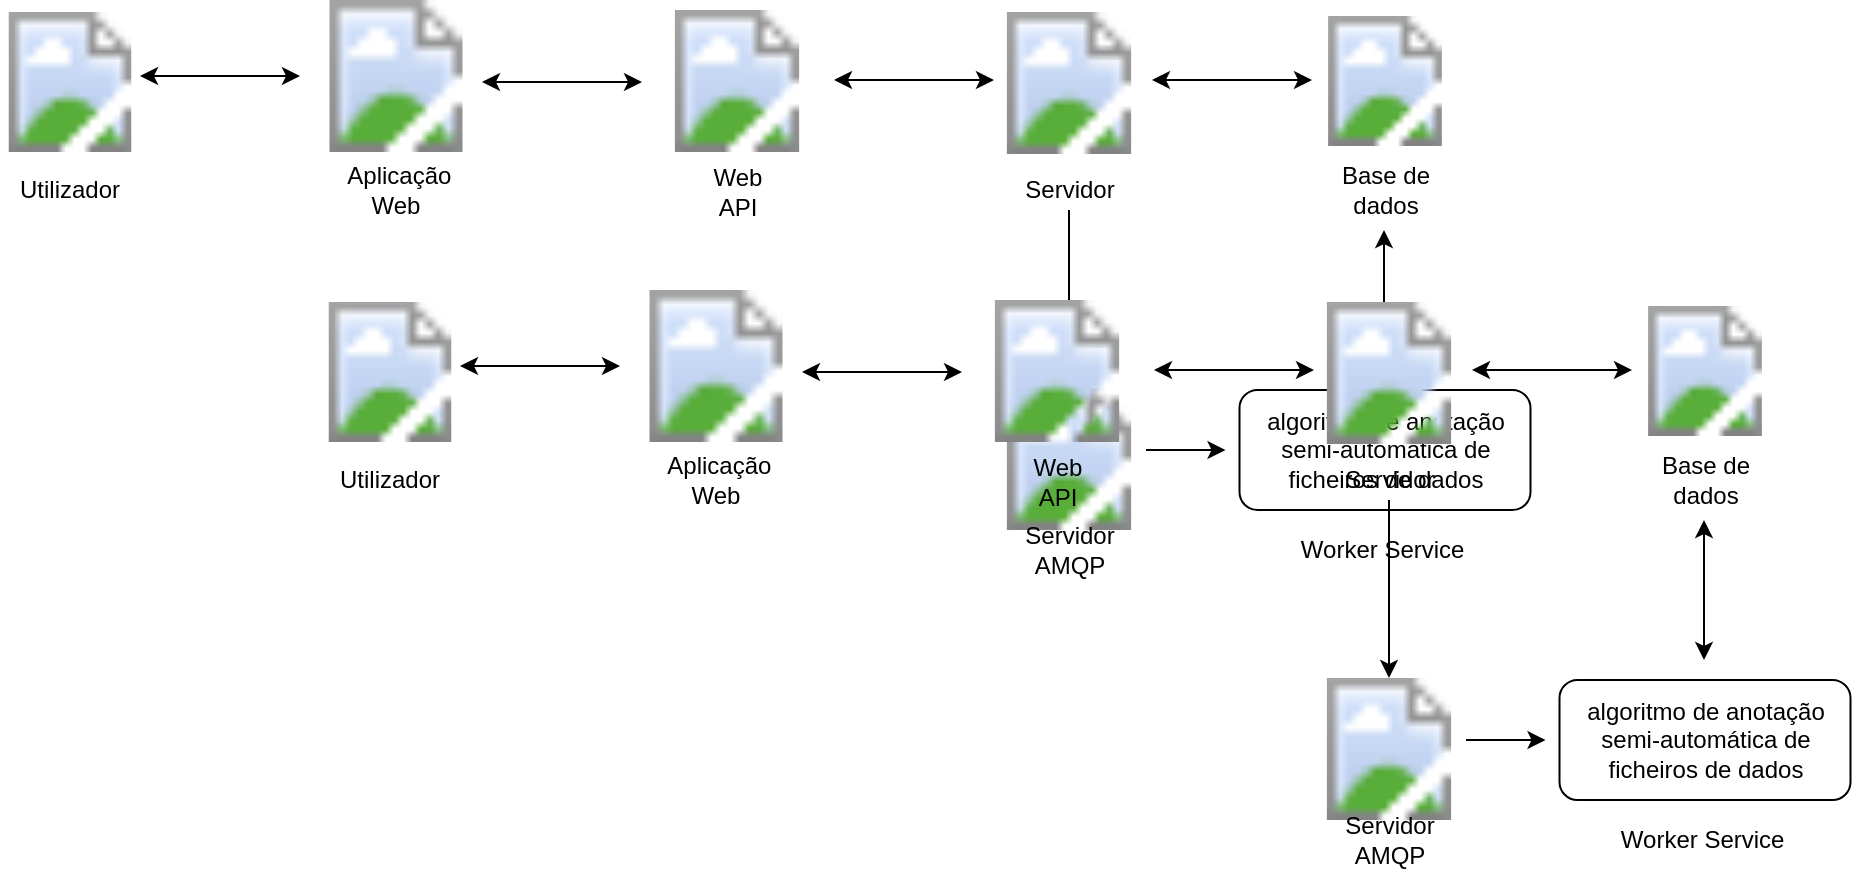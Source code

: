 <mxfile version="13.6.9" type="device"><diagram id="MCQOYmjWaxXSKb9aGjzv" name="Page-1"><mxGraphModel dx="1422" dy="713" grid="1" gridSize="10" guides="1" tooltips="1" connect="1" arrows="1" fold="1" page="1" pageScale="1" pageWidth="827" pageHeight="1169" math="0" shadow="0"><root><mxCell id="0"/><mxCell id="1" parent="0"/><mxCell id="0_k6-7-gBFnaidTuNq54-5" value="" style="shape=image;html=1;verticalLabelPosition=bottom;labelBackgroundColor=#ffffff;verticalAlign=top;imageAspect=1;aspect=fixed;image=https://cdn1.iconfinder.com/data/icons/home-appliances-49/100/Home_Appliances_9-512.png;" parent="1" vertex="1"><mxGeometry x="210" y="285" width="76" height="76" as="geometry"/></mxCell><mxCell id="0_k6-7-gBFnaidTuNq54-6" value="" style="shape=image;html=1;verticalLabelPosition=bottom;labelBackgroundColor=#ffffff;verticalAlign=top;imageAspect=1;aspect=fixed;image=https://image.flaticon.com/icons/png/512/115/115804.png;" parent="1" vertex="1"><mxGeometry x="383" y="290" width="71" height="71" as="geometry"/></mxCell><mxCell id="0_k6-7-gBFnaidTuNq54-7" value="" style="shape=image;html=1;verticalLabelPosition=bottom;labelBackgroundColor=#ffffff;verticalAlign=top;imageAspect=1;aspect=fixed;image=https://www.freepnglogos.com/uploads/server-png/server-icon-download-icons-17.png;" parent="1" vertex="1"><mxGeometry x="549" y="291" width="71" height="71" as="geometry"/></mxCell><mxCell id="0_k6-7-gBFnaidTuNq54-8" value="" style="shape=image;html=1;verticalLabelPosition=bottom;labelBackgroundColor=#ffffff;verticalAlign=top;imageAspect=1;aspect=fixed;image=https://clipartart.com/images/database-icon-clipart.jpg;" parent="1" vertex="1"><mxGeometry x="710" y="293" width="65" height="65" as="geometry"/></mxCell><mxCell id="0_k6-7-gBFnaidTuNq54-9" value="" style="shape=image;html=1;verticalLabelPosition=bottom;labelBackgroundColor=#ffffff;verticalAlign=top;imageAspect=1;aspect=fixed;image=https://icons-for-free.com/iconfiles/png/512/friend+human+man+member+person+profile+user+users+icon-1320168707291252637.png;" parent="1" vertex="1"><mxGeometry x="50" y="291" width="70" height="70" as="geometry"/></mxCell><mxCell id="0_k6-7-gBFnaidTuNq54-10" value="Utilizador" style="text;html=1;strokeColor=none;fillColor=none;align=center;verticalAlign=middle;whiteSpace=wrap;rounded=0;" parent="1" vertex="1"><mxGeometry x="65" y="370" width="40" height="20" as="geometry"/></mxCell><mxCell id="0_k6-7-gBFnaidTuNq54-11" value="&amp;nbsp;Aplicação Web" style="text;html=1;strokeColor=none;fillColor=none;align=center;verticalAlign=middle;whiteSpace=wrap;rounded=0;" parent="1" vertex="1"><mxGeometry x="217" y="370" width="62" height="20" as="geometry"/></mxCell><mxCell id="0_k6-7-gBFnaidTuNq54-12" value="Web API" style="text;html=1;strokeColor=none;fillColor=none;align=center;verticalAlign=middle;whiteSpace=wrap;rounded=0;" parent="1" vertex="1"><mxGeometry x="398.5" y="371" width="40" height="20" as="geometry"/></mxCell><mxCell id="0_k6-7-gBFnaidTuNq54-13" value="Servidor" style="text;html=1;strokeColor=none;fillColor=none;align=center;verticalAlign=middle;whiteSpace=wrap;rounded=0;" parent="1" vertex="1"><mxGeometry x="564.5" y="370" width="40" height="20" as="geometry"/></mxCell><mxCell id="0_k6-7-gBFnaidTuNq54-15" value="Base de dados" style="text;html=1;strokeColor=none;fillColor=none;align=center;verticalAlign=middle;whiteSpace=wrap;rounded=0;" parent="1" vertex="1"><mxGeometry x="718.75" y="370" width="47.5" height="20" as="geometry"/></mxCell><mxCell id="0_k6-7-gBFnaidTuNq54-16" value="" style="endArrow=classic;startArrow=classic;html=1;" parent="1" edge="1"><mxGeometry width="50" height="50" relative="1" as="geometry"><mxPoint x="120" y="323" as="sourcePoint"/><mxPoint x="200" y="323" as="targetPoint"/></mxGeometry></mxCell><mxCell id="0_k6-7-gBFnaidTuNq54-17" value="algoritmo de anotação semi-automática de ficheiros de dados" style="rounded=1;whiteSpace=wrap;html=1;" parent="1" vertex="1"><mxGeometry x="669.75" y="480" width="145.5" height="60" as="geometry"/></mxCell><mxCell id="0_k6-7-gBFnaidTuNq54-20" value="" style="endArrow=classic;startArrow=classic;html=1;" parent="1" edge="1"><mxGeometry width="50" height="50" relative="1" as="geometry"><mxPoint x="291" y="326" as="sourcePoint"/><mxPoint x="371" y="326" as="targetPoint"/></mxGeometry></mxCell><mxCell id="0_k6-7-gBFnaidTuNq54-21" value="" style="endArrow=classic;startArrow=classic;html=1;" parent="1" edge="1"><mxGeometry width="50" height="50" relative="1" as="geometry"><mxPoint x="467" y="325" as="sourcePoint"/><mxPoint x="547" y="325" as="targetPoint"/></mxGeometry></mxCell><mxCell id="0_k6-7-gBFnaidTuNq54-22" value="" style="endArrow=classic;startArrow=classic;html=1;" parent="1" edge="1"><mxGeometry width="50" height="50" relative="1" as="geometry"><mxPoint x="626" y="325" as="sourcePoint"/><mxPoint x="706" y="325" as="targetPoint"/></mxGeometry></mxCell><mxCell id="pM94c-hRPfrLM1g0Lbwx-1" value="Worker Service&amp;nbsp;" style="text;html=1;strokeColor=none;fillColor=none;align=center;verticalAlign=middle;whiteSpace=wrap;rounded=0;" parent="1" vertex="1"><mxGeometry x="684.75" y="550" width="115.5" height="20" as="geometry"/></mxCell><mxCell id="rVUCRxhgP1XCQQIbPld4-1" value="" style="shape=image;html=1;verticalLabelPosition=bottom;labelBackgroundColor=#ffffff;verticalAlign=top;imageAspect=1;aspect=fixed;image=https://www.freepnglogos.com/uploads/server-png/server-icon-download-icons-17.png;" parent="1" vertex="1"><mxGeometry x="549" y="479" width="71" height="71" as="geometry"/></mxCell><mxCell id="rVUCRxhgP1XCQQIbPld4-2" value="Servidor AMQP" style="text;html=1;strokeColor=none;fillColor=none;align=center;verticalAlign=middle;whiteSpace=wrap;rounded=0;" parent="1" vertex="1"><mxGeometry x="564.5" y="550" width="40" height="20" as="geometry"/></mxCell><mxCell id="rVUCRxhgP1XCQQIbPld4-3" value="" style="endArrow=classic;html=1;exitX=0.5;exitY=1;exitDx=0;exitDy=0;entryX=0.5;entryY=0;entryDx=0;entryDy=0;" parent="1" source="0_k6-7-gBFnaidTuNq54-13" target="rVUCRxhgP1XCQQIbPld4-1" edge="1"><mxGeometry width="50" height="50" relative="1" as="geometry"><mxPoint x="490" y="535" as="sourcePoint"/><mxPoint x="540" y="485" as="targetPoint"/></mxGeometry></mxCell><mxCell id="rVUCRxhgP1XCQQIbPld4-5" value="" style="endArrow=classic;html=1;entryX=0;entryY=0.5;entryDx=0;entryDy=0;" parent="1" edge="1"><mxGeometry width="50" height="50" relative="1" as="geometry"><mxPoint x="623" y="510" as="sourcePoint"/><mxPoint x="662.75" y="510" as="targetPoint"/></mxGeometry></mxCell><mxCell id="Q14zDZ8HVb3ltB6yhGKZ-1" value="" style="endArrow=classic;startArrow=classic;html=1;" edge="1" parent="1"><mxGeometry width="50" height="50" relative="1" as="geometry"><mxPoint x="742" y="470" as="sourcePoint"/><mxPoint x="742" y="400" as="targetPoint"/></mxGeometry></mxCell><mxCell id="Q14zDZ8HVb3ltB6yhGKZ-2" value="" style="shape=image;html=1;verticalLabelPosition=bottom;labelBackgroundColor=#ffffff;verticalAlign=top;imageAspect=1;aspect=fixed;image=https://cdn1.iconfinder.com/data/icons/home-appliances-49/100/Home_Appliances_9-512.png;" vertex="1" parent="1"><mxGeometry x="370" y="430" width="76" height="76" as="geometry"/></mxCell><mxCell id="Q14zDZ8HVb3ltB6yhGKZ-3" value="" style="shape=image;html=1;verticalLabelPosition=bottom;labelBackgroundColor=#ffffff;verticalAlign=top;imageAspect=1;aspect=fixed;image=https://image.flaticon.com/icons/png/512/115/115804.png;" vertex="1" parent="1"><mxGeometry x="543" y="435" width="71" height="71" as="geometry"/></mxCell><mxCell id="Q14zDZ8HVb3ltB6yhGKZ-4" value="" style="shape=image;html=1;verticalLabelPosition=bottom;labelBackgroundColor=#ffffff;verticalAlign=top;imageAspect=1;aspect=fixed;image=https://www.freepnglogos.com/uploads/server-png/server-icon-download-icons-17.png;" vertex="1" parent="1"><mxGeometry x="709" y="436" width="71" height="71" as="geometry"/></mxCell><mxCell id="Q14zDZ8HVb3ltB6yhGKZ-5" value="" style="shape=image;html=1;verticalLabelPosition=bottom;labelBackgroundColor=#ffffff;verticalAlign=top;imageAspect=1;aspect=fixed;image=https://clipartart.com/images/database-icon-clipart.jpg;" vertex="1" parent="1"><mxGeometry x="870" y="438" width="65" height="65" as="geometry"/></mxCell><mxCell id="Q14zDZ8HVb3ltB6yhGKZ-6" value="" style="shape=image;html=1;verticalLabelPosition=bottom;labelBackgroundColor=#ffffff;verticalAlign=top;imageAspect=1;aspect=fixed;image=https://icons-for-free.com/iconfiles/png/512/friend+human+man+member+person+profile+user+users+icon-1320168707291252637.png;" vertex="1" parent="1"><mxGeometry x="210" y="436" width="70" height="70" as="geometry"/></mxCell><mxCell id="Q14zDZ8HVb3ltB6yhGKZ-7" value="Utilizador" style="text;html=1;strokeColor=none;fillColor=none;align=center;verticalAlign=middle;whiteSpace=wrap;rounded=0;" vertex="1" parent="1"><mxGeometry x="225" y="515" width="40" height="20" as="geometry"/></mxCell><mxCell id="Q14zDZ8HVb3ltB6yhGKZ-8" value="&amp;nbsp;Aplicação Web" style="text;html=1;strokeColor=none;fillColor=none;align=center;verticalAlign=middle;whiteSpace=wrap;rounded=0;" vertex="1" parent="1"><mxGeometry x="377" y="515" width="62" height="20" as="geometry"/></mxCell><mxCell id="Q14zDZ8HVb3ltB6yhGKZ-9" value="Web API" style="text;html=1;strokeColor=none;fillColor=none;align=center;verticalAlign=middle;whiteSpace=wrap;rounded=0;" vertex="1" parent="1"><mxGeometry x="558.5" y="516" width="40" height="20" as="geometry"/></mxCell><mxCell id="Q14zDZ8HVb3ltB6yhGKZ-10" value="Servidor" style="text;html=1;strokeColor=none;fillColor=none;align=center;verticalAlign=middle;whiteSpace=wrap;rounded=0;" vertex="1" parent="1"><mxGeometry x="724.5" y="515" width="40" height="20" as="geometry"/></mxCell><mxCell id="Q14zDZ8HVb3ltB6yhGKZ-11" value="Base de dados" style="text;html=1;strokeColor=none;fillColor=none;align=center;verticalAlign=middle;whiteSpace=wrap;rounded=0;" vertex="1" parent="1"><mxGeometry x="878.75" y="515" width="47.5" height="20" as="geometry"/></mxCell><mxCell id="Q14zDZ8HVb3ltB6yhGKZ-12" value="" style="endArrow=classic;startArrow=classic;html=1;" edge="1" parent="1"><mxGeometry width="50" height="50" relative="1" as="geometry"><mxPoint x="280" y="468" as="sourcePoint"/><mxPoint x="360" y="468" as="targetPoint"/></mxGeometry></mxCell><mxCell id="Q14zDZ8HVb3ltB6yhGKZ-13" value="algoritmo de anotação semi-automática de ficheiros de dados" style="rounded=1;whiteSpace=wrap;html=1;" vertex="1" parent="1"><mxGeometry x="829.75" y="625" width="145.5" height="60" as="geometry"/></mxCell><mxCell id="Q14zDZ8HVb3ltB6yhGKZ-14" value="" style="endArrow=classic;startArrow=classic;html=1;" edge="1" parent="1"><mxGeometry width="50" height="50" relative="1" as="geometry"><mxPoint x="451" y="471" as="sourcePoint"/><mxPoint x="531" y="471" as="targetPoint"/></mxGeometry></mxCell><mxCell id="Q14zDZ8HVb3ltB6yhGKZ-15" value="" style="endArrow=classic;startArrow=classic;html=1;" edge="1" parent="1"><mxGeometry width="50" height="50" relative="1" as="geometry"><mxPoint x="627" y="470" as="sourcePoint"/><mxPoint x="707" y="470" as="targetPoint"/></mxGeometry></mxCell><mxCell id="Q14zDZ8HVb3ltB6yhGKZ-16" value="" style="endArrow=classic;startArrow=classic;html=1;" edge="1" parent="1"><mxGeometry width="50" height="50" relative="1" as="geometry"><mxPoint x="786" y="470" as="sourcePoint"/><mxPoint x="866" y="470" as="targetPoint"/></mxGeometry></mxCell><mxCell id="Q14zDZ8HVb3ltB6yhGKZ-17" value="Worker Service&amp;nbsp;" style="text;html=1;strokeColor=none;fillColor=none;align=center;verticalAlign=middle;whiteSpace=wrap;rounded=0;" vertex="1" parent="1"><mxGeometry x="844.75" y="695" width="115.5" height="20" as="geometry"/></mxCell><mxCell id="Q14zDZ8HVb3ltB6yhGKZ-18" value="" style="shape=image;html=1;verticalLabelPosition=bottom;labelBackgroundColor=#ffffff;verticalAlign=top;imageAspect=1;aspect=fixed;image=https://www.freepnglogos.com/uploads/server-png/server-icon-download-icons-17.png;" vertex="1" parent="1"><mxGeometry x="709" y="624" width="71" height="71" as="geometry"/></mxCell><mxCell id="Q14zDZ8HVb3ltB6yhGKZ-19" value="Servidor AMQP" style="text;html=1;strokeColor=none;fillColor=none;align=center;verticalAlign=middle;whiteSpace=wrap;rounded=0;" vertex="1" parent="1"><mxGeometry x="724.5" y="695" width="40" height="20" as="geometry"/></mxCell><mxCell id="Q14zDZ8HVb3ltB6yhGKZ-20" value="" style="endArrow=classic;html=1;exitX=0.5;exitY=1;exitDx=0;exitDy=0;entryX=0.5;entryY=0;entryDx=0;entryDy=0;" edge="1" parent="1" source="Q14zDZ8HVb3ltB6yhGKZ-10" target="Q14zDZ8HVb3ltB6yhGKZ-18"><mxGeometry width="50" height="50" relative="1" as="geometry"><mxPoint x="650" y="680" as="sourcePoint"/><mxPoint x="700" y="630" as="targetPoint"/></mxGeometry></mxCell><mxCell id="Q14zDZ8HVb3ltB6yhGKZ-21" value="" style="endArrow=classic;html=1;entryX=0;entryY=0.5;entryDx=0;entryDy=0;" edge="1" parent="1"><mxGeometry width="50" height="50" relative="1" as="geometry"><mxPoint x="783" y="655" as="sourcePoint"/><mxPoint x="822.75" y="655" as="targetPoint"/></mxGeometry></mxCell><mxCell id="Q14zDZ8HVb3ltB6yhGKZ-22" value="" style="endArrow=classic;startArrow=classic;html=1;" edge="1" parent="1"><mxGeometry width="50" height="50" relative="1" as="geometry"><mxPoint x="902" y="615" as="sourcePoint"/><mxPoint x="902" y="545" as="targetPoint"/></mxGeometry></mxCell></root></mxGraphModel></diagram></mxfile>